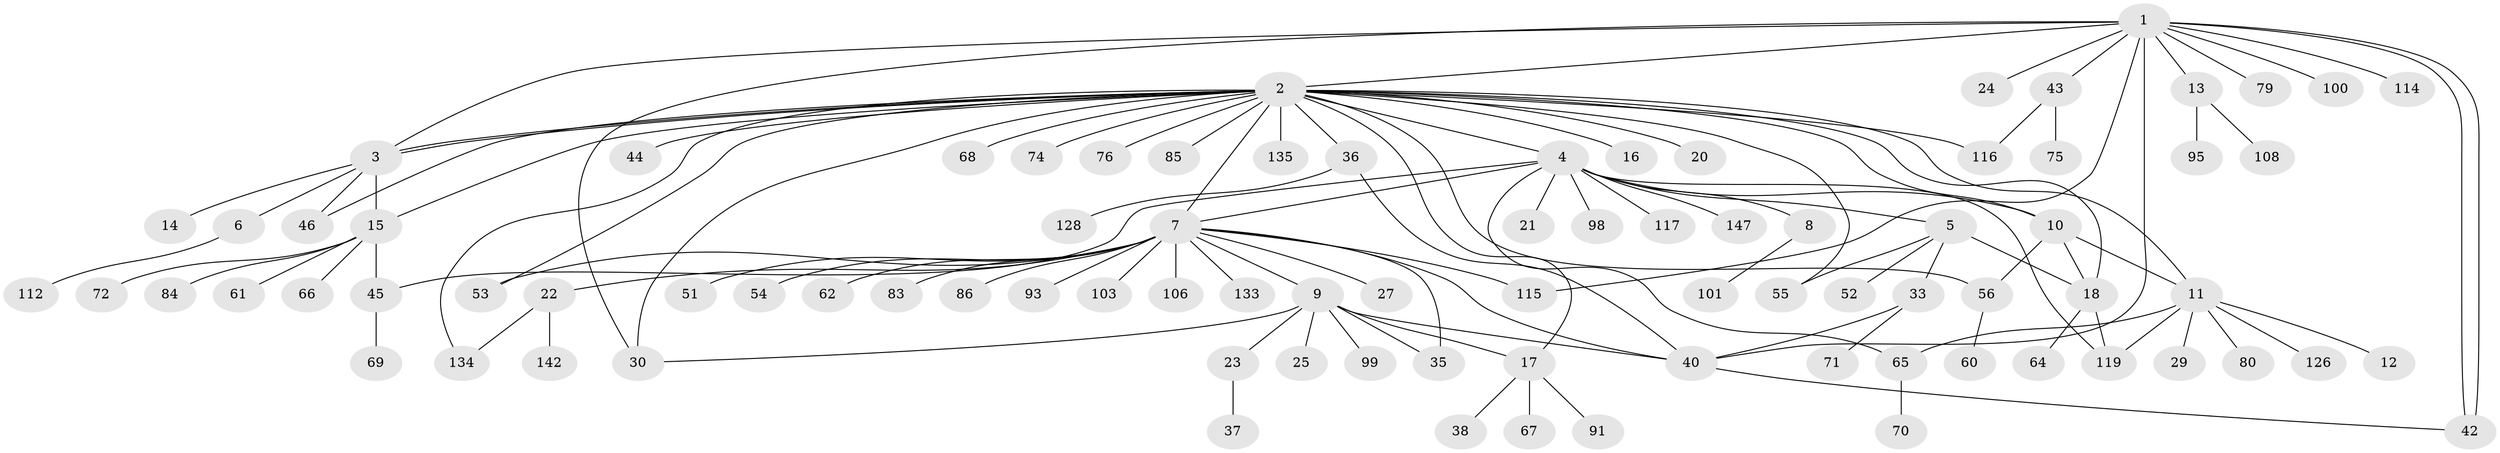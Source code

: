 // original degree distribution, {13: 0.013605442176870748, 20: 0.006802721088435374, 11: 0.006802721088435374, 12: 0.006802721088435374, 5: 0.04081632653061224, 2: 0.1836734693877551, 18: 0.006802721088435374, 8: 0.006802721088435374, 10: 0.006802721088435374, 1: 0.5782312925170068, 3: 0.08843537414965986, 7: 0.006802721088435374, 6: 0.013605442176870748, 4: 0.034013605442176874}
// Generated by graph-tools (version 1.1) at 2025/18/03/04/25 18:18:01]
// undirected, 88 vertices, 116 edges
graph export_dot {
graph [start="1"]
  node [color=gray90,style=filled];
  1;
  2 [super="+26"];
  3 [super="+109+111+118+143+28+39+19"];
  4;
  5;
  6;
  7;
  8;
  9;
  10 [super="+31+88"];
  11 [super="+77+32+63+92+125+49"];
  12;
  13;
  14;
  15;
  16;
  17;
  18 [super="+50"];
  20;
  21;
  22;
  23;
  24 [super="+144+78"];
  25;
  27;
  29;
  30 [super="+73+120"];
  33;
  35 [super="+58+113+89"];
  36 [super="+48+102"];
  37;
  38;
  40 [super="+41"];
  42 [super="+129"];
  43;
  44;
  45 [super="+105+47"];
  46;
  51;
  52;
  53;
  54;
  55 [super="+57"];
  56;
  60 [super="+140"];
  61;
  62;
  64;
  65;
  66;
  67 [super="+90"];
  68;
  69;
  70;
  71;
  72;
  74 [super="+82"];
  75;
  76;
  79;
  80;
  83 [super="+136"];
  84;
  85;
  86;
  91;
  93;
  95;
  98;
  99;
  100;
  101;
  103;
  106;
  108;
  112;
  114 [super="+130+131"];
  115;
  116 [super="+138"];
  117 [super="+141"];
  119 [super="+127"];
  126;
  128;
  133;
  134;
  135;
  142;
  147;
  1 -- 2;
  1 -- 13;
  1 -- 24;
  1 -- 30;
  1 -- 40;
  1 -- 42;
  1 -- 42;
  1 -- 43;
  1 -- 79;
  1 -- 100;
  1 -- 114;
  1 -- 115;
  1 -- 3;
  2 -- 3;
  2 -- 3;
  2 -- 4;
  2 -- 15;
  2 -- 16;
  2 -- 17;
  2 -- 20;
  2 -- 36;
  2 -- 46;
  2 -- 56;
  2 -- 68;
  2 -- 76;
  2 -- 85;
  2 -- 134;
  2 -- 135;
  2 -- 116;
  2 -- 11 [weight=2];
  2 -- 55;
  2 -- 7;
  2 -- 10;
  2 -- 74;
  2 -- 44;
  2 -- 18;
  2 -- 53;
  2 -- 30;
  3 -- 6;
  3 -- 14;
  3 -- 46;
  3 -- 15;
  4 -- 5;
  4 -- 7;
  4 -- 8;
  4 -- 10;
  4 -- 21;
  4 -- 45;
  4 -- 65;
  4 -- 98;
  4 -- 117;
  4 -- 119;
  4 -- 147;
  5 -- 18;
  5 -- 33;
  5 -- 52;
  5 -- 55;
  6 -- 112;
  7 -- 9;
  7 -- 22;
  7 -- 27;
  7 -- 35;
  7 -- 51;
  7 -- 53;
  7 -- 54;
  7 -- 62;
  7 -- 83;
  7 -- 86;
  7 -- 93;
  7 -- 103;
  7 -- 106;
  7 -- 115;
  7 -- 133;
  7 -- 40;
  8 -- 101;
  9 -- 17;
  9 -- 23;
  9 -- 25;
  9 -- 30;
  9 -- 35;
  9 -- 40;
  9 -- 99;
  10 -- 11;
  10 -- 18;
  10 -- 56;
  11 -- 12;
  11 -- 29;
  11 -- 80;
  11 -- 119;
  11 -- 65;
  11 -- 126;
  13 -- 95;
  13 -- 108;
  15 -- 45;
  15 -- 61;
  15 -- 66;
  15 -- 72;
  15 -- 84;
  17 -- 38;
  17 -- 67;
  17 -- 91;
  18 -- 119;
  18 -- 64;
  22 -- 134;
  22 -- 142;
  23 -- 37;
  33 -- 71;
  33 -- 40;
  36 -- 128;
  36 -- 40;
  40 -- 42;
  43 -- 75;
  43 -- 116;
  45 -- 69;
  56 -- 60;
  65 -- 70;
}
